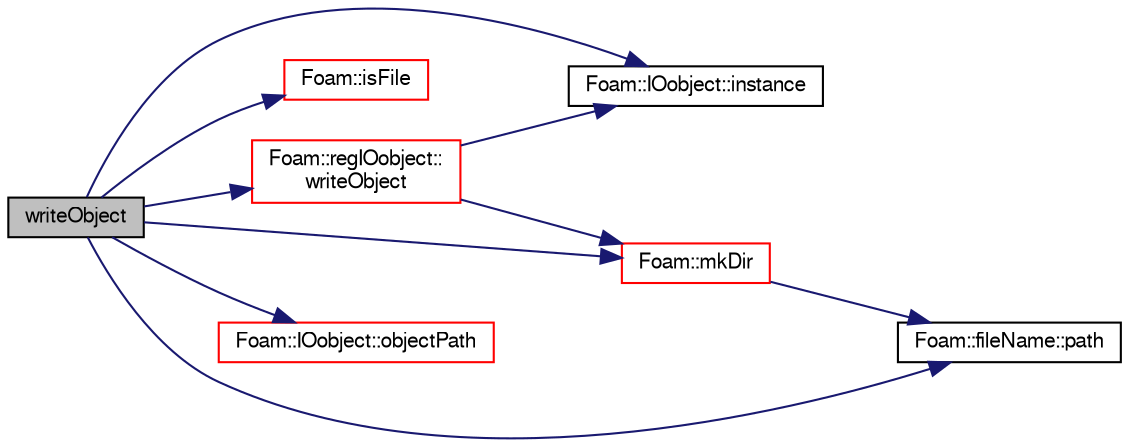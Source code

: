 digraph "writeObject"
{
  bgcolor="transparent";
  edge [fontname="FreeSans",fontsize="10",labelfontname="FreeSans",labelfontsize="10"];
  node [fontname="FreeSans",fontsize="10",shape=record];
  rankdir="LR";
  Node5236 [label="writeObject",height=0.2,width=0.4,color="black", fillcolor="grey75", style="filled", fontcolor="black"];
  Node5236 -> Node5237 [color="midnightblue",fontsize="10",style="solid",fontname="FreeSans"];
  Node5237 [label="Foam::IOobject::instance",height=0.2,width=0.4,color="black",URL="$a26142.html#acac6de003b420b848571b5064e50ed89"];
  Node5236 -> Node5238 [color="midnightblue",fontsize="10",style="solid",fontname="FreeSans"];
  Node5238 [label="Foam::isFile",height=0.2,width=0.4,color="red",URL="$a21124.html#a1cf13d004cf482571af182540a8d1526",tooltip="Does the name exist as a FILE in the file system? "];
  Node5236 -> Node5244 [color="midnightblue",fontsize="10",style="solid",fontname="FreeSans"];
  Node5244 [label="Foam::mkDir",height=0.2,width=0.4,color="red",URL="$a21124.html#a2ae410f2311adf94d66451b7423fdf4e",tooltip="Make a directory and return an error if it could not be created. "];
  Node5244 -> Node5292 [color="midnightblue",fontsize="10",style="solid",fontname="FreeSans"];
  Node5292 [label="Foam::fileName::path",height=0.2,width=0.4,color="black",URL="$a28234.html#abe7b9078c8e7356c6131b70a8f729372",tooltip="Return directory path name (part before last /) "];
  Node5236 -> Node5293 [color="midnightblue",fontsize="10",style="solid",fontname="FreeSans"];
  Node5293 [label="Foam::IOobject::objectPath",height=0.2,width=0.4,color="red",URL="$a26142.html#a3a7ece5c1251c6be1f7812d4dba5fb7a",tooltip="Return complete path + object name. "];
  Node5236 -> Node5292 [color="midnightblue",fontsize="10",style="solid",fontname="FreeSans"];
  Node5236 -> Node5537 [color="midnightblue",fontsize="10",style="solid",fontname="FreeSans"];
  Node5537 [label="Foam::regIOobject::\lwriteObject",height=0.2,width=0.4,color="red",URL="$a26334.html#ad29090f3bdbff43fd95fa2d856219b5f",tooltip="Write using given format, version and compression. "];
  Node5537 -> Node5237 [color="midnightblue",fontsize="10",style="solid",fontname="FreeSans"];
  Node5537 -> Node5244 [color="midnightblue",fontsize="10",style="solid",fontname="FreeSans"];
}
